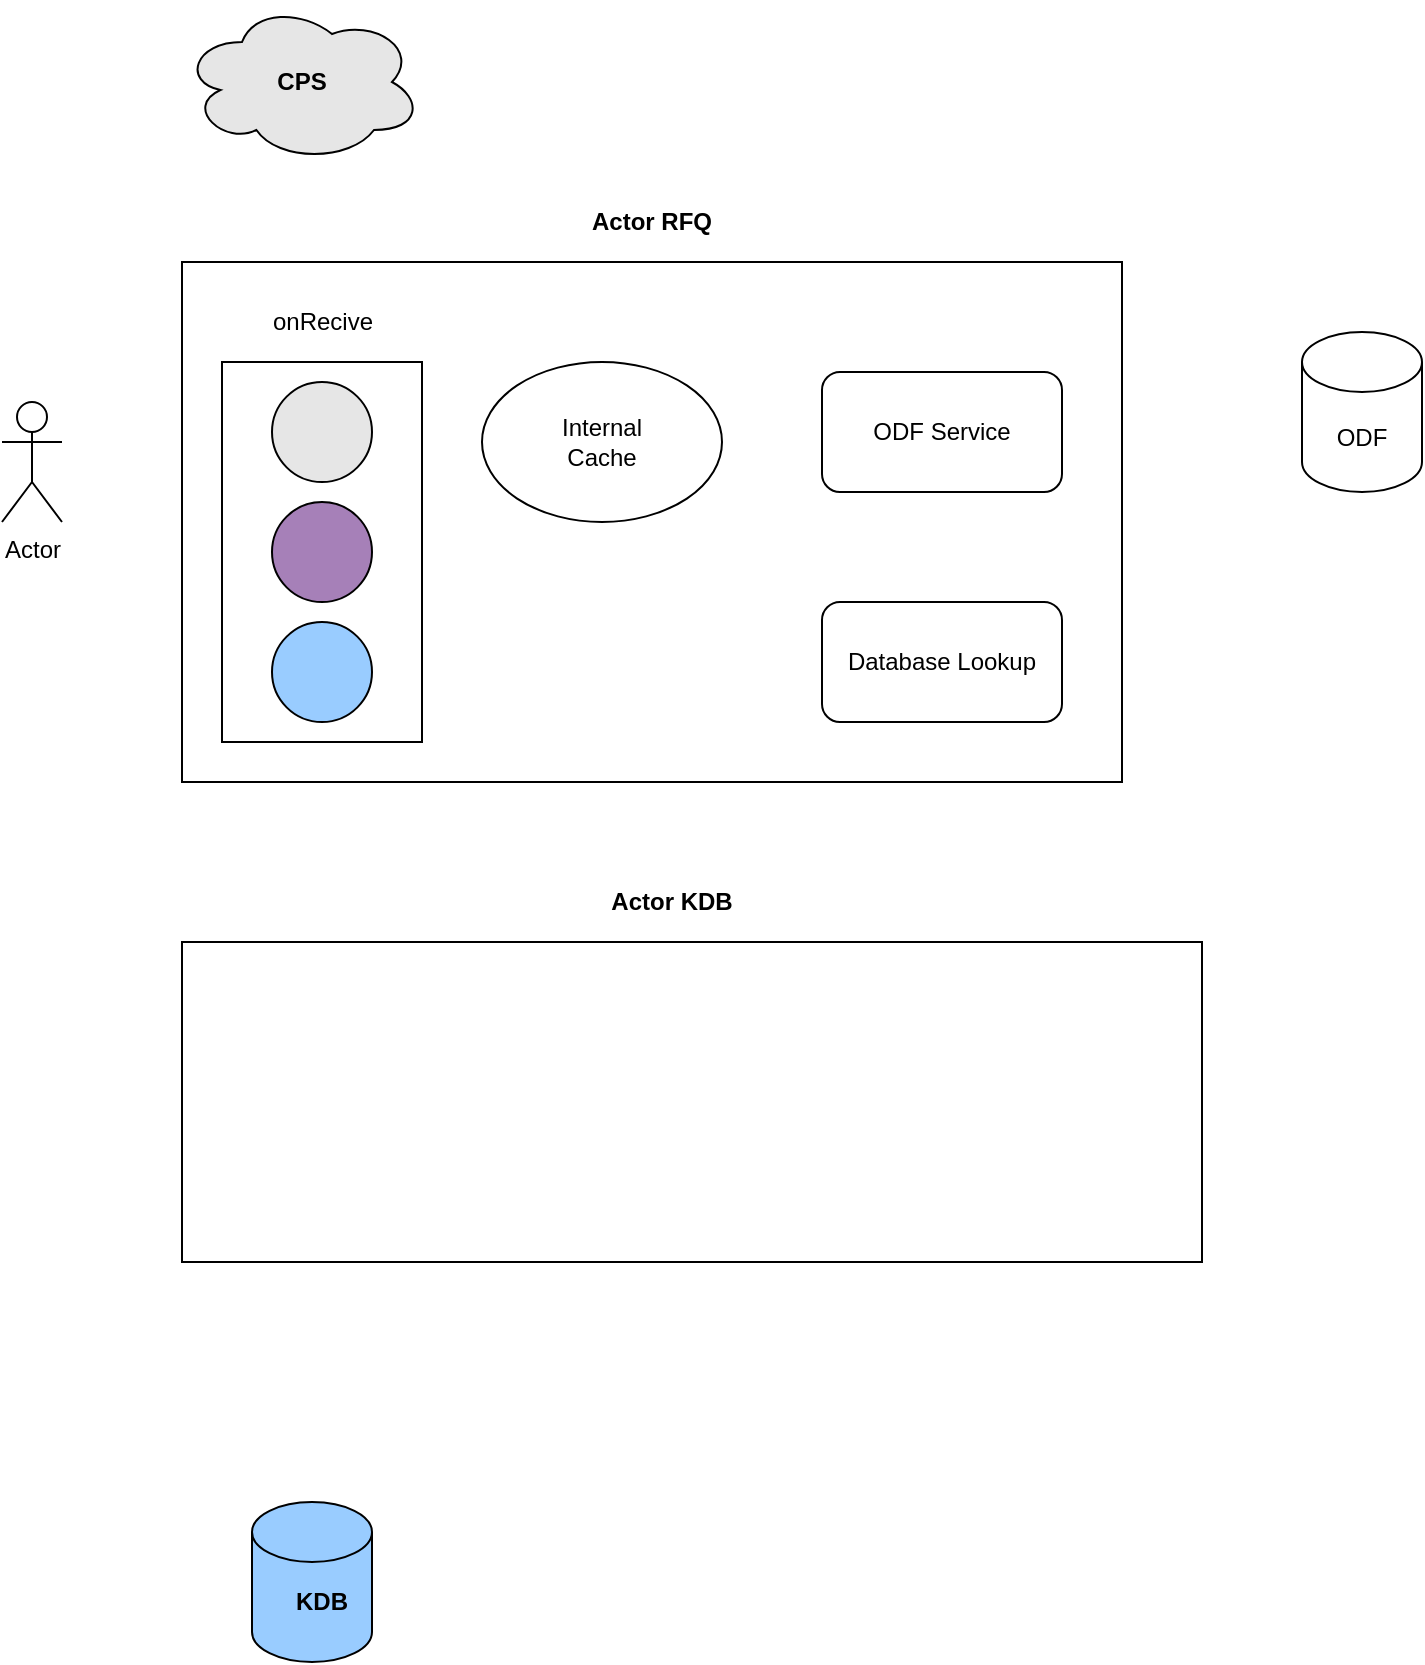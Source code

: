 <mxfile version="14.9.7" type="github">
  <diagram id="IL_mM1gIvbstTeOMvLZC" name="Page-1">
    <mxGraphModel dx="1426" dy="800" grid="1" gridSize="10" guides="1" tooltips="1" connect="1" arrows="1" fold="1" page="1" pageScale="1" pageWidth="827" pageHeight="1169" math="0" shadow="0">
      <root>
        <mxCell id="0" />
        <mxCell id="1" parent="0" />
        <mxCell id="gWDNcxBYeCoUoLH7jfs3-2" value="" style="rounded=0;whiteSpace=wrap;html=1;" vertex="1" parent="1">
          <mxGeometry x="160" y="140" width="470" height="260" as="geometry" />
        </mxCell>
        <mxCell id="gWDNcxBYeCoUoLH7jfs3-3" value="" style="rounded=0;whiteSpace=wrap;html=1;" vertex="1" parent="1">
          <mxGeometry x="160" y="480" width="510" height="160" as="geometry" />
        </mxCell>
        <mxCell id="gWDNcxBYeCoUoLH7jfs3-4" value="" style="rounded=0;whiteSpace=wrap;html=1;" vertex="1" parent="1">
          <mxGeometry x="180" y="190" width="100" height="190" as="geometry" />
        </mxCell>
        <mxCell id="gWDNcxBYeCoUoLH7jfs3-6" value="" style="ellipse;whiteSpace=wrap;html=1;aspect=fixed;fillColor=#A680B8;" vertex="1" parent="1">
          <mxGeometry x="205" y="260" width="50" height="50" as="geometry" />
        </mxCell>
        <mxCell id="gWDNcxBYeCoUoLH7jfs3-8" value="" style="ellipse;whiteSpace=wrap;html=1;aspect=fixed;fillColor=#99CCFF;" vertex="1" parent="1">
          <mxGeometry x="205" y="320" width="50" height="50" as="geometry" />
        </mxCell>
        <mxCell id="gWDNcxBYeCoUoLH7jfs3-9" value="" style="ellipse;whiteSpace=wrap;html=1;aspect=fixed;fillColor=#E6E6E6;" vertex="1" parent="1">
          <mxGeometry x="205" y="200" width="50" height="50" as="geometry" />
        </mxCell>
        <mxCell id="gWDNcxBYeCoUoLH7jfs3-10" value="" style="ellipse;shape=cloud;whiteSpace=wrap;html=1;fillColor=#E6E6E6;" vertex="1" parent="1">
          <mxGeometry x="160" y="10" width="120" height="80" as="geometry" />
        </mxCell>
        <mxCell id="gWDNcxBYeCoUoLH7jfs3-11" value="Actor" style="shape=umlActor;verticalLabelPosition=bottom;verticalAlign=top;html=1;outlineConnect=0;" vertex="1" parent="1">
          <mxGeometry x="70" y="210" width="30" height="60" as="geometry" />
        </mxCell>
        <mxCell id="gWDNcxBYeCoUoLH7jfs3-12" value="&lt;b&gt;Actor RFQ&lt;/b&gt;" style="text;html=1;strokeColor=none;fillColor=none;align=center;verticalAlign=middle;whiteSpace=wrap;rounded=0;" vertex="1" parent="1">
          <mxGeometry x="360" y="110" width="70" height="20" as="geometry" />
        </mxCell>
        <mxCell id="gWDNcxBYeCoUoLH7jfs3-13" value="onRecive" style="text;html=1;strokeColor=none;fillColor=none;align=center;verticalAlign=middle;whiteSpace=wrap;rounded=0;" vertex="1" parent="1">
          <mxGeometry x="197.5" y="160" width="65" height="20" as="geometry" />
        </mxCell>
        <mxCell id="gWDNcxBYeCoUoLH7jfs3-14" value="&lt;b&gt;CPS&lt;/b&gt;" style="text;html=1;strokeColor=none;fillColor=none;align=center;verticalAlign=middle;whiteSpace=wrap;rounded=0;" vertex="1" parent="1">
          <mxGeometry x="200" y="40" width="40" height="20" as="geometry" />
        </mxCell>
        <mxCell id="gWDNcxBYeCoUoLH7jfs3-15" value="" style="shape=cylinder3;whiteSpace=wrap;html=1;boundedLbl=1;backgroundOutline=1;size=15;fillColor=#99CCFF;" vertex="1" parent="1">
          <mxGeometry x="195" y="760" width="60" height="80" as="geometry" />
        </mxCell>
        <mxCell id="gWDNcxBYeCoUoLH7jfs3-16" value="&lt;b&gt;KDB&lt;/b&gt;" style="text;html=1;strokeColor=none;fillColor=none;align=center;verticalAlign=middle;whiteSpace=wrap;rounded=0;" vertex="1" parent="1">
          <mxGeometry x="210" y="800" width="40" height="20" as="geometry" />
        </mxCell>
        <mxCell id="gWDNcxBYeCoUoLH7jfs3-17" value="&lt;b&gt;Actor KDB&lt;/b&gt;" style="text;html=1;strokeColor=none;fillColor=none;align=center;verticalAlign=middle;whiteSpace=wrap;rounded=0;" vertex="1" parent="1">
          <mxGeometry x="370" y="450" width="70" height="20" as="geometry" />
        </mxCell>
        <mxCell id="gWDNcxBYeCoUoLH7jfs3-18" value="ODF Service" style="rounded=1;whiteSpace=wrap;html=1;fillColor=#FFFFFF;" vertex="1" parent="1">
          <mxGeometry x="480" y="195" width="120" height="60" as="geometry" />
        </mxCell>
        <mxCell id="gWDNcxBYeCoUoLH7jfs3-19" value="Database Lookup" style="rounded=1;whiteSpace=wrap;html=1;fillColor=#FFFFFF;" vertex="1" parent="1">
          <mxGeometry x="480" y="310" width="120" height="60" as="geometry" />
        </mxCell>
        <mxCell id="gWDNcxBYeCoUoLH7jfs3-20" value="" style="ellipse;whiteSpace=wrap;html=1;fillColor=#FFFFFF;" vertex="1" parent="1">
          <mxGeometry x="310" y="190" width="120" height="80" as="geometry" />
        </mxCell>
        <mxCell id="gWDNcxBYeCoUoLH7jfs3-21" value="Internal Cache" style="text;html=1;strokeColor=none;fillColor=none;align=center;verticalAlign=middle;whiteSpace=wrap;rounded=0;" vertex="1" parent="1">
          <mxGeometry x="350" y="220" width="40" height="20" as="geometry" />
        </mxCell>
        <mxCell id="gWDNcxBYeCoUoLH7jfs3-23" value="ODF" style="shape=cylinder3;whiteSpace=wrap;html=1;boundedLbl=1;backgroundOutline=1;size=15;fillColor=#FFFFFF;" vertex="1" parent="1">
          <mxGeometry x="720" y="175" width="60" height="80" as="geometry" />
        </mxCell>
      </root>
    </mxGraphModel>
  </diagram>
</mxfile>
